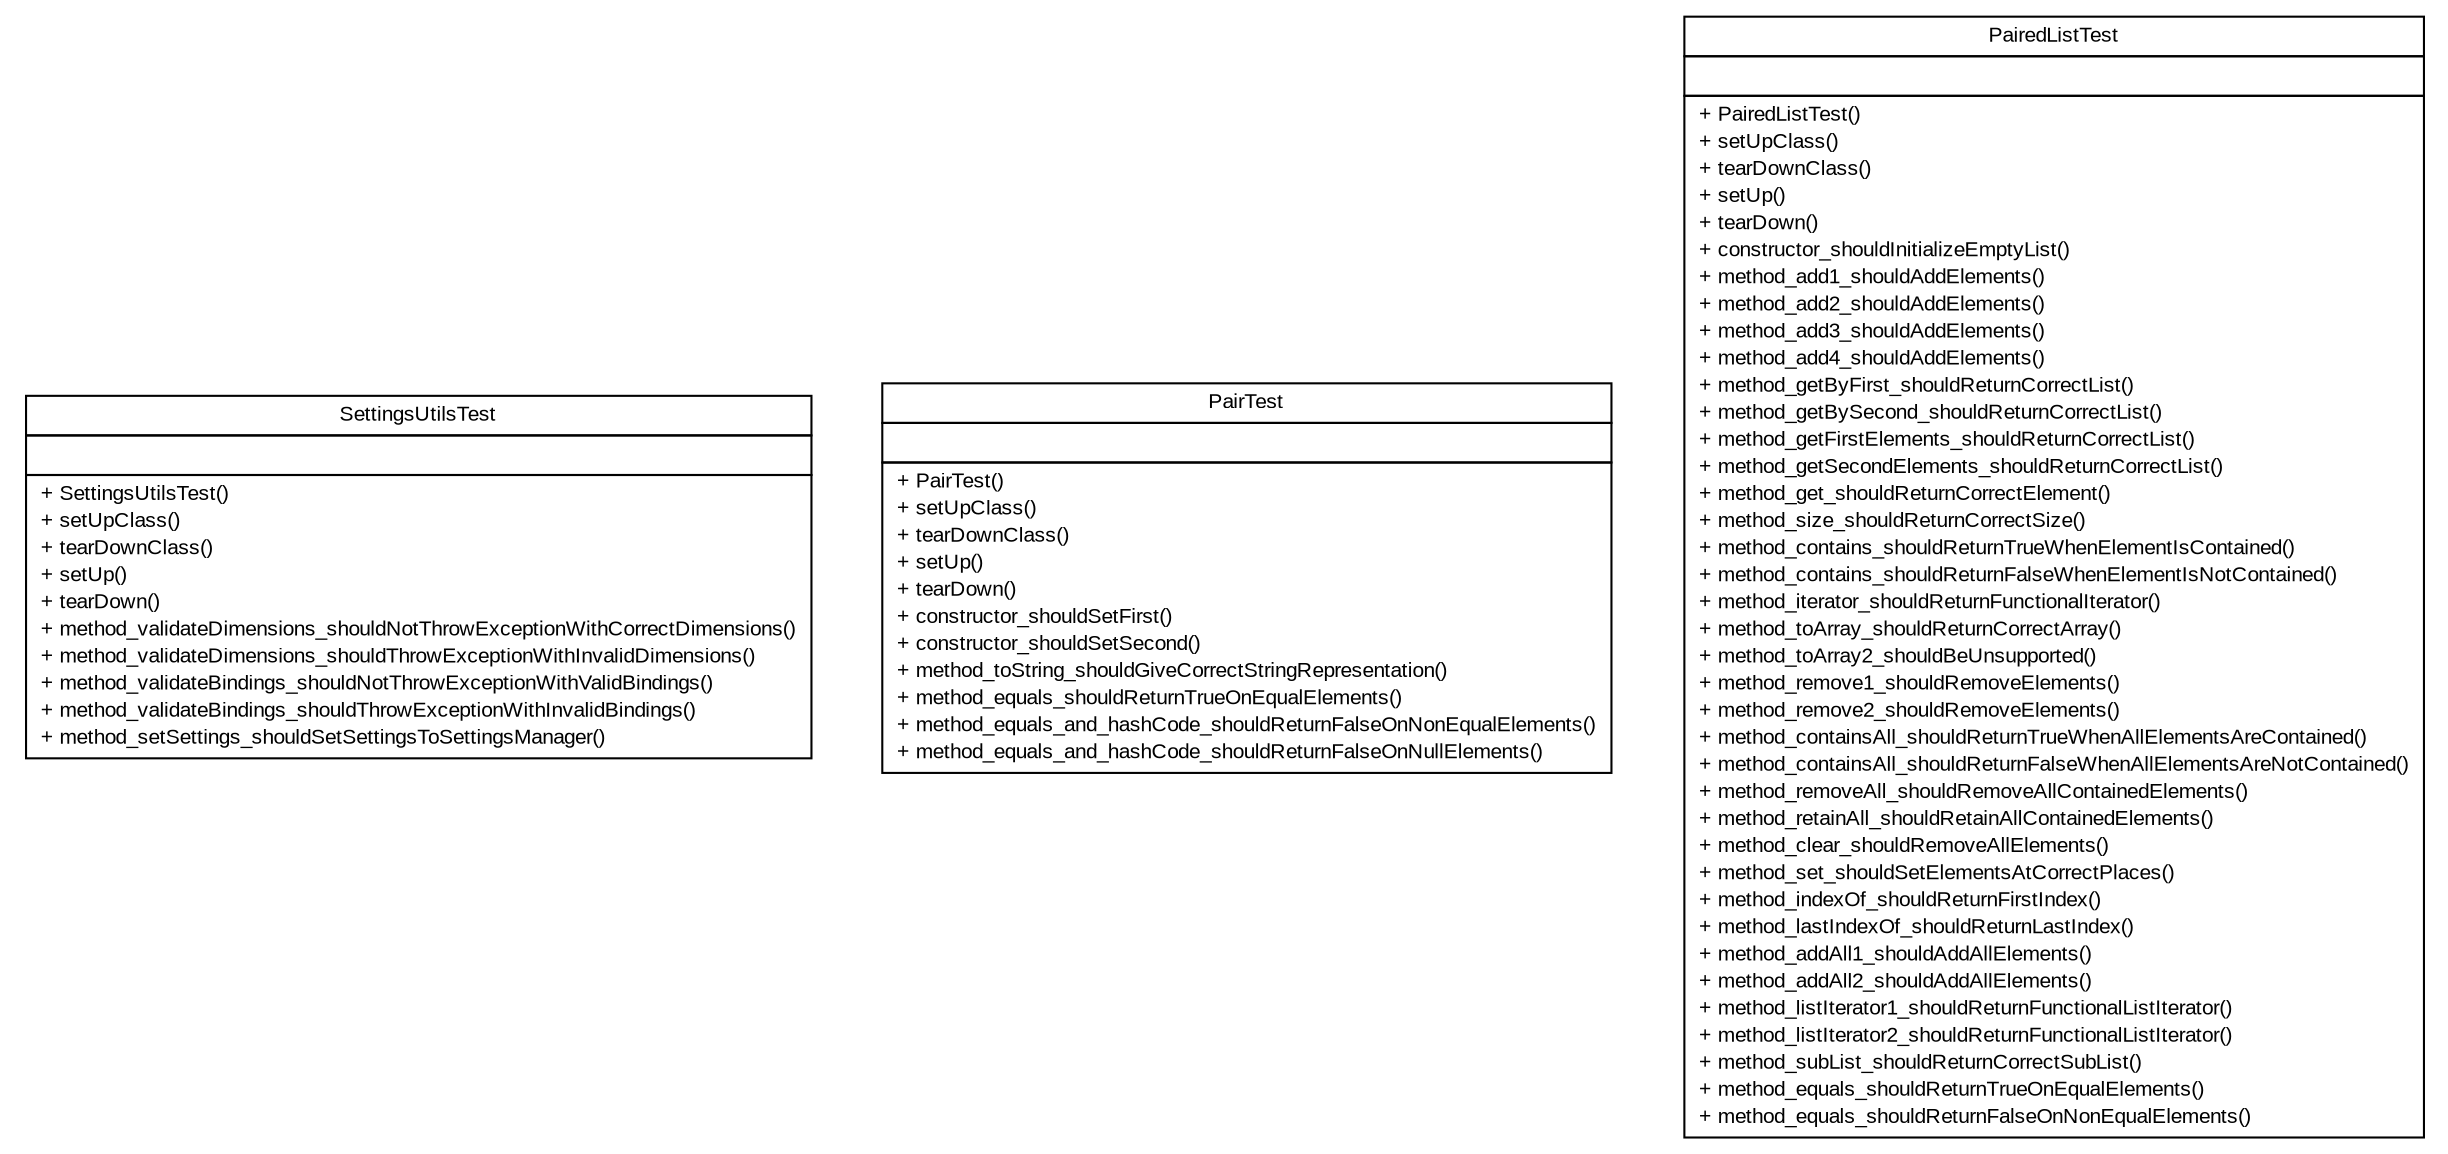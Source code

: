 #!/usr/local/bin/dot
#
# Class diagram 
# Generated by UMLGraph version R5_6 (http://www.umlgraph.org/)
#

digraph G {
	edge [fontname="arial",fontsize=10,labelfontname="arial",labelfontsize=10];
	node [fontname="arial",fontsize=10,shape=plaintext];
	nodesep=0.25;
	ranksep=0.5;
	// com.github.tilastokeskus.matertis.util.SettingsUtilsTest
	c81 [label=<<table title="com.github.tilastokeskus.matertis.util.SettingsUtilsTest" border="0" cellborder="1" cellspacing="0" cellpadding="2" port="p" href="./SettingsUtilsTest.html">
		<tr><td><table border="0" cellspacing="0" cellpadding="1">
<tr><td align="center" balign="center"> SettingsUtilsTest </td></tr>
		</table></td></tr>
		<tr><td><table border="0" cellspacing="0" cellpadding="1">
<tr><td align="left" balign="left">  </td></tr>
		</table></td></tr>
		<tr><td><table border="0" cellspacing="0" cellpadding="1">
<tr><td align="left" balign="left"> + SettingsUtilsTest() </td></tr>
<tr><td align="left" balign="left"> + setUpClass() </td></tr>
<tr><td align="left" balign="left"> + tearDownClass() </td></tr>
<tr><td align="left" balign="left"> + setUp() </td></tr>
<tr><td align="left" balign="left"> + tearDown() </td></tr>
<tr><td align="left" balign="left"> + method_validateDimensions_shouldNotThrowExceptionWithCorrectDimensions() </td></tr>
<tr><td align="left" balign="left"> + method_validateDimensions_shouldThrowExceptionWithInvalidDimensions() </td></tr>
<tr><td align="left" balign="left"> + method_validateBindings_shouldNotThrowExceptionWithValidBindings() </td></tr>
<tr><td align="left" balign="left"> + method_validateBindings_shouldThrowExceptionWithInvalidBindings() </td></tr>
<tr><td align="left" balign="left"> + method_setSettings_shouldSetSettingsToSettingsManager() </td></tr>
		</table></td></tr>
		</table>>, URL="./SettingsUtilsTest.html", fontname="arial", fontcolor="black", fontsize=10.0];
	// com.github.tilastokeskus.matertis.util.PairTest
	c82 [label=<<table title="com.github.tilastokeskus.matertis.util.PairTest" border="0" cellborder="1" cellspacing="0" cellpadding="2" port="p" href="./PairTest.html">
		<tr><td><table border="0" cellspacing="0" cellpadding="1">
<tr><td align="center" balign="center"> PairTest </td></tr>
		</table></td></tr>
		<tr><td><table border="0" cellspacing="0" cellpadding="1">
<tr><td align="left" balign="left">  </td></tr>
		</table></td></tr>
		<tr><td><table border="0" cellspacing="0" cellpadding="1">
<tr><td align="left" balign="left"> + PairTest() </td></tr>
<tr><td align="left" balign="left"> + setUpClass() </td></tr>
<tr><td align="left" balign="left"> + tearDownClass() </td></tr>
<tr><td align="left" balign="left"> + setUp() </td></tr>
<tr><td align="left" balign="left"> + tearDown() </td></tr>
<tr><td align="left" balign="left"> + constructor_shouldSetFirst() </td></tr>
<tr><td align="left" balign="left"> + constructor_shouldSetSecond() </td></tr>
<tr><td align="left" balign="left"> + method_toString_shouldGiveCorrectStringRepresentation() </td></tr>
<tr><td align="left" balign="left"> + method_equals_shouldReturnTrueOnEqualElements() </td></tr>
<tr><td align="left" balign="left"> + method_equals_and_hashCode_shouldReturnFalseOnNonEqualElements() </td></tr>
<tr><td align="left" balign="left"> + method_equals_and_hashCode_shouldReturnFalseOnNullElements() </td></tr>
		</table></td></tr>
		</table>>, URL="./PairTest.html", fontname="arial", fontcolor="black", fontsize=10.0];
	// com.github.tilastokeskus.matertis.util.PairedListTest
	c83 [label=<<table title="com.github.tilastokeskus.matertis.util.PairedListTest" border="0" cellborder="1" cellspacing="0" cellpadding="2" port="p" href="./PairedListTest.html">
		<tr><td><table border="0" cellspacing="0" cellpadding="1">
<tr><td align="center" balign="center"> PairedListTest </td></tr>
		</table></td></tr>
		<tr><td><table border="0" cellspacing="0" cellpadding="1">
<tr><td align="left" balign="left">  </td></tr>
		</table></td></tr>
		<tr><td><table border="0" cellspacing="0" cellpadding="1">
<tr><td align="left" balign="left"> + PairedListTest() </td></tr>
<tr><td align="left" balign="left"> + setUpClass() </td></tr>
<tr><td align="left" balign="left"> + tearDownClass() </td></tr>
<tr><td align="left" balign="left"> + setUp() </td></tr>
<tr><td align="left" balign="left"> + tearDown() </td></tr>
<tr><td align="left" balign="left"> + constructor_shouldInitializeEmptyList() </td></tr>
<tr><td align="left" balign="left"> + method_add1_shouldAddElements() </td></tr>
<tr><td align="left" balign="left"> + method_add2_shouldAddElements() </td></tr>
<tr><td align="left" balign="left"> + method_add3_shouldAddElements() </td></tr>
<tr><td align="left" balign="left"> + method_add4_shouldAddElements() </td></tr>
<tr><td align="left" balign="left"> + method_getByFirst_shouldReturnCorrectList() </td></tr>
<tr><td align="left" balign="left"> + method_getBySecond_shouldReturnCorrectList() </td></tr>
<tr><td align="left" balign="left"> + method_getFirstElements_shouldReturnCorrectList() </td></tr>
<tr><td align="left" balign="left"> + method_getSecondElements_shouldReturnCorrectList() </td></tr>
<tr><td align="left" balign="left"> + method_get_shouldReturnCorrectElement() </td></tr>
<tr><td align="left" balign="left"> + method_size_shouldReturnCorrectSize() </td></tr>
<tr><td align="left" balign="left"> + method_contains_shouldReturnTrueWhenElementIsContained() </td></tr>
<tr><td align="left" balign="left"> + method_contains_shouldReturnFalseWhenElementIsNotContained() </td></tr>
<tr><td align="left" balign="left"> + method_iterator_shouldReturnFunctionalIterator() </td></tr>
<tr><td align="left" balign="left"> + method_toArray_shouldReturnCorrectArray() </td></tr>
<tr><td align="left" balign="left"> + method_toArray2_shouldBeUnsupported() </td></tr>
<tr><td align="left" balign="left"> + method_remove1_shouldRemoveElements() </td></tr>
<tr><td align="left" balign="left"> + method_remove2_shouldRemoveElements() </td></tr>
<tr><td align="left" balign="left"> + method_containsAll_shouldReturnTrueWhenAllElementsAreContained() </td></tr>
<tr><td align="left" balign="left"> + method_containsAll_shouldReturnFalseWhenAllElementsAreNotContained() </td></tr>
<tr><td align="left" balign="left"> + method_removeAll_shouldRemoveAllContainedElements() </td></tr>
<tr><td align="left" balign="left"> + method_retainAll_shouldRetainAllContainedElements() </td></tr>
<tr><td align="left" balign="left"> + method_clear_shouldRemoveAllElements() </td></tr>
<tr><td align="left" balign="left"> + method_set_shouldSetElementsAtCorrectPlaces() </td></tr>
<tr><td align="left" balign="left"> + method_indexOf_shouldReturnFirstIndex() </td></tr>
<tr><td align="left" balign="left"> + method_lastIndexOf_shouldReturnLastIndex() </td></tr>
<tr><td align="left" balign="left"> + method_addAll1_shouldAddAllElements() </td></tr>
<tr><td align="left" balign="left"> + method_addAll2_shouldAddAllElements() </td></tr>
<tr><td align="left" balign="left"> + method_listIterator1_shouldReturnFunctionalListIterator() </td></tr>
<tr><td align="left" balign="left"> + method_listIterator2_shouldReturnFunctionalListIterator() </td></tr>
<tr><td align="left" balign="left"> + method_subList_shouldReturnCorrectSubList() </td></tr>
<tr><td align="left" balign="left"> + method_equals_shouldReturnTrueOnEqualElements() </td></tr>
<tr><td align="left" balign="left"> + method_equals_shouldReturnFalseOnNonEqualElements() </td></tr>
		</table></td></tr>
		</table>>, URL="./PairedListTest.html", fontname="arial", fontcolor="black", fontsize=10.0];
}

